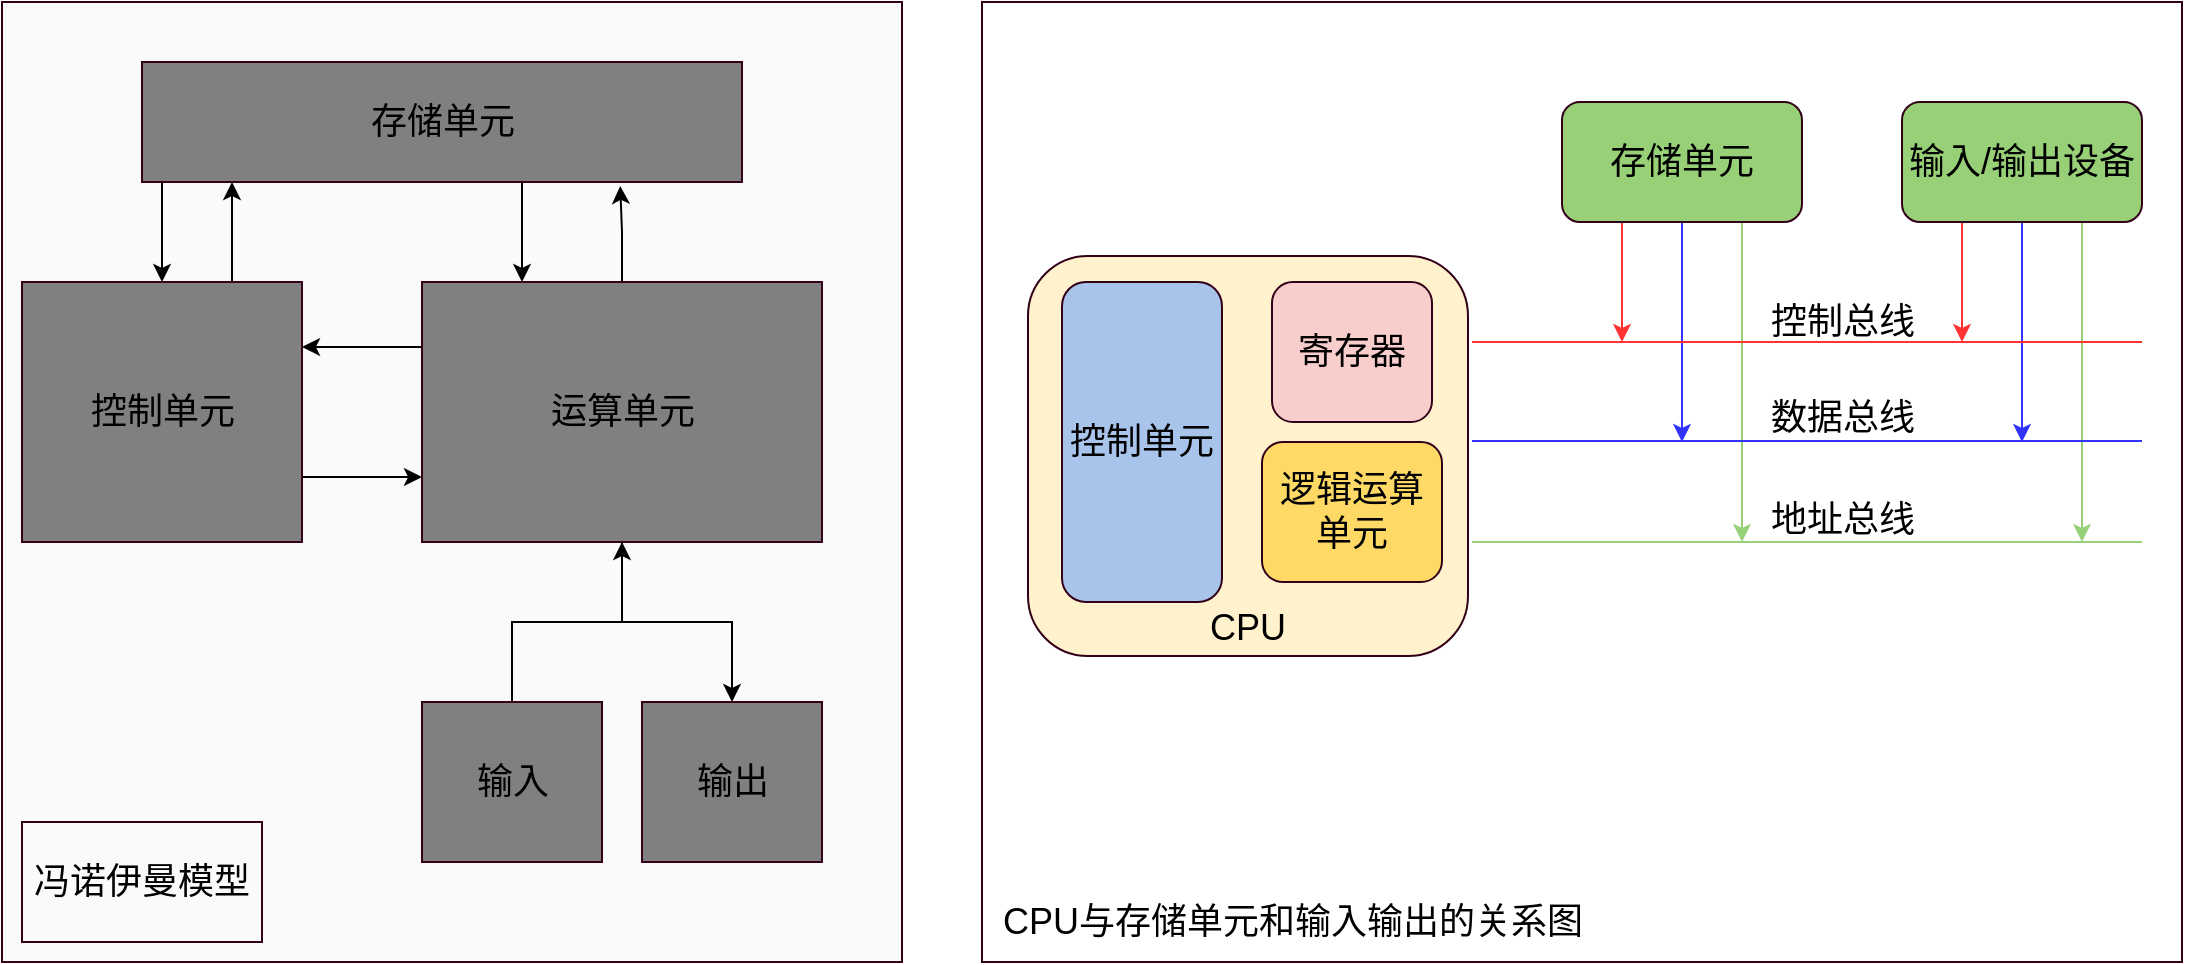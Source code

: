 <mxfile version="20.4.2" type="github">
  <diagram id="MP1DGGIDWMFPpnM0zEEc" name="第 1 页">
    <mxGraphModel dx="826" dy="1536" grid="1" gridSize="10" guides="1" tooltips="1" connect="1" arrows="1" fold="1" page="1" pageScale="1" pageWidth="4681" pageHeight="3300" math="0" shadow="0">
      <root>
        <mxCell id="0" />
        <mxCell id="1" parent="0" />
        <mxCell id="hRuU8vP-oVaZ0_8j_ZDT-45" value="" style="rounded=0;whiteSpace=wrap;html=1;strokeColor=#33001A;fontSize=18;fillColor=#FFFFFF;" vertex="1" parent="1">
          <mxGeometry x="500" y="10" width="600" height="480" as="geometry" />
        </mxCell>
        <mxCell id="hRuU8vP-oVaZ0_8j_ZDT-22" value="" style="rounded=0;whiteSpace=wrap;html=1;strokeColor=#33001A;fontSize=18;fillColor=#FAFAFA;" vertex="1" parent="1">
          <mxGeometry x="10" y="10" width="450" height="480" as="geometry" />
        </mxCell>
        <mxCell id="hRuU8vP-oVaZ0_8j_ZDT-11" style="edgeStyle=orthogonalEdgeStyle;rounded=0;orthogonalLoop=1;jettySize=auto;html=1;exitX=0.25;exitY=1;exitDx=0;exitDy=0;entryX=0.5;entryY=0;entryDx=0;entryDy=0;fontSize=18;" edge="1" parent="1" source="hRuU8vP-oVaZ0_8j_ZDT-5" target="hRuU8vP-oVaZ0_8j_ZDT-6">
          <mxGeometry relative="1" as="geometry">
            <Array as="points">
              <mxPoint x="90" y="100" />
            </Array>
          </mxGeometry>
        </mxCell>
        <mxCell id="hRuU8vP-oVaZ0_8j_ZDT-17" style="edgeStyle=orthogonalEdgeStyle;rounded=0;orthogonalLoop=1;jettySize=auto;html=1;exitX=0.5;exitY=1;exitDx=0;exitDy=0;entryX=0.25;entryY=0;entryDx=0;entryDy=0;fontSize=18;" edge="1" parent="1" source="hRuU8vP-oVaZ0_8j_ZDT-5" target="hRuU8vP-oVaZ0_8j_ZDT-7">
          <mxGeometry relative="1" as="geometry">
            <Array as="points">
              <mxPoint x="270" y="100" />
            </Array>
          </mxGeometry>
        </mxCell>
        <mxCell id="hRuU8vP-oVaZ0_8j_ZDT-5" value="&lt;font style=&quot;font-size: 18px;&quot;&gt;存储单元&lt;/font&gt;" style="html=1;dashed=0;whitespace=wrap;strokeColor=#33001A;fillColor=#808080;" vertex="1" parent="1">
          <mxGeometry x="80" y="40" width="300" height="60" as="geometry" />
        </mxCell>
        <mxCell id="hRuU8vP-oVaZ0_8j_ZDT-13" style="edgeStyle=orthogonalEdgeStyle;rounded=0;orthogonalLoop=1;jettySize=auto;html=1;exitX=0.75;exitY=0;exitDx=0;exitDy=0;entryX=0.15;entryY=1;entryDx=0;entryDy=0;entryPerimeter=0;fontSize=18;" edge="1" parent="1" source="hRuU8vP-oVaZ0_8j_ZDT-6" target="hRuU8vP-oVaZ0_8j_ZDT-5">
          <mxGeometry relative="1" as="geometry" />
        </mxCell>
        <mxCell id="hRuU8vP-oVaZ0_8j_ZDT-21" style="edgeStyle=orthogonalEdgeStyle;rounded=0;orthogonalLoop=1;jettySize=auto;html=1;exitX=1;exitY=0.75;exitDx=0;exitDy=0;entryX=0;entryY=0.75;entryDx=0;entryDy=0;fontSize=18;" edge="1" parent="1" source="hRuU8vP-oVaZ0_8j_ZDT-6" target="hRuU8vP-oVaZ0_8j_ZDT-7">
          <mxGeometry relative="1" as="geometry" />
        </mxCell>
        <mxCell id="hRuU8vP-oVaZ0_8j_ZDT-6" value="&lt;font style=&quot;font-size: 18px;&quot;&gt;控制单元&lt;/font&gt;" style="html=1;dashed=0;whitespace=wrap;strokeColor=#33001A;fillColor=#808080;" vertex="1" parent="1">
          <mxGeometry x="20" y="150" width="140" height="130" as="geometry" />
        </mxCell>
        <mxCell id="hRuU8vP-oVaZ0_8j_ZDT-16" style="edgeStyle=orthogonalEdgeStyle;rounded=0;orthogonalLoop=1;jettySize=auto;html=1;exitX=0.5;exitY=0;exitDx=0;exitDy=0;entryX=0.797;entryY=1.033;entryDx=0;entryDy=0;entryPerimeter=0;fontSize=18;" edge="1" parent="1" source="hRuU8vP-oVaZ0_8j_ZDT-7" target="hRuU8vP-oVaZ0_8j_ZDT-5">
          <mxGeometry relative="1" as="geometry" />
        </mxCell>
        <mxCell id="hRuU8vP-oVaZ0_8j_ZDT-19" style="edgeStyle=orthogonalEdgeStyle;rounded=0;orthogonalLoop=1;jettySize=auto;html=1;exitX=0.5;exitY=1;exitDx=0;exitDy=0;entryX=0.5;entryY=0;entryDx=0;entryDy=0;fontSize=18;" edge="1" parent="1" source="hRuU8vP-oVaZ0_8j_ZDT-7" target="hRuU8vP-oVaZ0_8j_ZDT-10">
          <mxGeometry relative="1" as="geometry" />
        </mxCell>
        <mxCell id="hRuU8vP-oVaZ0_8j_ZDT-20" style="edgeStyle=orthogonalEdgeStyle;rounded=0;orthogonalLoop=1;jettySize=auto;html=1;exitX=0;exitY=0.25;exitDx=0;exitDy=0;entryX=1;entryY=0.25;entryDx=0;entryDy=0;fontSize=18;" edge="1" parent="1" source="hRuU8vP-oVaZ0_8j_ZDT-7" target="hRuU8vP-oVaZ0_8j_ZDT-6">
          <mxGeometry relative="1" as="geometry" />
        </mxCell>
        <mxCell id="hRuU8vP-oVaZ0_8j_ZDT-7" value="&lt;font style=&quot;font-size: 18px;&quot;&gt;运算单元&lt;/font&gt;" style="html=1;dashed=0;whitespace=wrap;strokeColor=#33001A;fillColor=#808080;" vertex="1" parent="1">
          <mxGeometry x="220" y="150" width="200" height="130" as="geometry" />
        </mxCell>
        <mxCell id="hRuU8vP-oVaZ0_8j_ZDT-18" style="edgeStyle=orthogonalEdgeStyle;rounded=0;orthogonalLoop=1;jettySize=auto;html=1;exitX=0.5;exitY=0;exitDx=0;exitDy=0;entryX=0.5;entryY=1;entryDx=0;entryDy=0;fontSize=18;" edge="1" parent="1" source="hRuU8vP-oVaZ0_8j_ZDT-8" target="hRuU8vP-oVaZ0_8j_ZDT-7">
          <mxGeometry relative="1" as="geometry">
            <Array as="points">
              <mxPoint x="265" y="320" />
              <mxPoint x="320" y="320" />
            </Array>
          </mxGeometry>
        </mxCell>
        <mxCell id="hRuU8vP-oVaZ0_8j_ZDT-8" value="&lt;font style=&quot;font-size: 18px;&quot;&gt;输入&lt;/font&gt;" style="html=1;dashed=0;whitespace=wrap;strokeColor=#33001A;fillColor=#808080;" vertex="1" parent="1">
          <mxGeometry x="220" y="360" width="90" height="80" as="geometry" />
        </mxCell>
        <mxCell id="hRuU8vP-oVaZ0_8j_ZDT-10" value="&lt;font style=&quot;font-size: 18px;&quot;&gt;输出&lt;/font&gt;" style="html=1;dashed=0;whitespace=wrap;strokeColor=#33001A;fillColor=#808080;" vertex="1" parent="1">
          <mxGeometry x="330" y="360" width="90" height="80" as="geometry" />
        </mxCell>
        <mxCell id="hRuU8vP-oVaZ0_8j_ZDT-23" value="冯诺伊曼模型" style="rounded=0;whiteSpace=wrap;html=1;strokeColor=#33001A;fontSize=18;fillColor=#FAFAFA;" vertex="1" parent="1">
          <mxGeometry x="20" y="420" width="120" height="60" as="geometry" />
        </mxCell>
        <mxCell id="hRuU8vP-oVaZ0_8j_ZDT-25" value="&lt;br&gt;&lt;br&gt;&lt;br&gt;&lt;br&gt;&lt;br&gt;&lt;br&gt;&lt;br&gt;&lt;br&gt;CPU" style="rounded=1;whiteSpace=wrap;html=1;strokeColor=#33001A;fontSize=18;fillColor=#FFF2CC;" vertex="1" parent="1">
          <mxGeometry x="523" y="137" width="220" height="200" as="geometry" />
        </mxCell>
        <mxCell id="hRuU8vP-oVaZ0_8j_ZDT-26" value="逻辑运算单元" style="rounded=1;whiteSpace=wrap;html=1;strokeColor=#33001A;fontSize=18;fillColor=#FFD966;" vertex="1" parent="1">
          <mxGeometry x="640" y="230" width="90" height="70" as="geometry" />
        </mxCell>
        <mxCell id="hRuU8vP-oVaZ0_8j_ZDT-27" value="控制单元" style="rounded=1;whiteSpace=wrap;html=1;strokeColor=#33001A;fontSize=18;fillColor=#A9C4EB;" vertex="1" parent="1">
          <mxGeometry x="540" y="150" width="80" height="160" as="geometry" />
        </mxCell>
        <mxCell id="hRuU8vP-oVaZ0_8j_ZDT-28" value="寄存器" style="rounded=1;whiteSpace=wrap;html=1;strokeColor=#33001A;fontSize=18;fillColor=#F8CECC;" vertex="1" parent="1">
          <mxGeometry x="645" y="150" width="80" height="70" as="geometry" />
        </mxCell>
        <mxCell id="hRuU8vP-oVaZ0_8j_ZDT-34" style="edgeStyle=orthogonalEdgeStyle;rounded=0;orthogonalLoop=1;jettySize=auto;html=1;exitX=0.25;exitY=1;exitDx=0;exitDy=0;fontSize=18;fillColor=#3333FF;strokeColor=#FF3333;" edge="1" parent="1" source="hRuU8vP-oVaZ0_8j_ZDT-29">
          <mxGeometry relative="1" as="geometry">
            <mxPoint x="820" y="180" as="targetPoint" />
          </mxGeometry>
        </mxCell>
        <mxCell id="hRuU8vP-oVaZ0_8j_ZDT-35" style="edgeStyle=orthogonalEdgeStyle;rounded=0;orthogonalLoop=1;jettySize=auto;html=1;exitX=0.5;exitY=1;exitDx=0;exitDy=0;fontSize=18;fillColor=#3333FF;strokeColor=#3333FF;" edge="1" parent="1" source="hRuU8vP-oVaZ0_8j_ZDT-29">
          <mxGeometry relative="1" as="geometry">
            <mxPoint x="850" y="230" as="targetPoint" />
          </mxGeometry>
        </mxCell>
        <mxCell id="hRuU8vP-oVaZ0_8j_ZDT-36" style="edgeStyle=orthogonalEdgeStyle;rounded=0;orthogonalLoop=1;jettySize=auto;html=1;exitX=0.75;exitY=1;exitDx=0;exitDy=0;fontSize=18;fillColor=#3333FF;strokeColor=#97D077;" edge="1" parent="1" source="hRuU8vP-oVaZ0_8j_ZDT-29">
          <mxGeometry relative="1" as="geometry">
            <mxPoint x="880" y="280" as="targetPoint" />
          </mxGeometry>
        </mxCell>
        <mxCell id="hRuU8vP-oVaZ0_8j_ZDT-29" value="存储单元" style="rounded=1;whiteSpace=wrap;html=1;strokeColor=#33001A;fontSize=18;fillColor=#97D077;" vertex="1" parent="1">
          <mxGeometry x="790" y="60" width="120" height="60" as="geometry" />
        </mxCell>
        <mxCell id="hRuU8vP-oVaZ0_8j_ZDT-37" style="edgeStyle=orthogonalEdgeStyle;rounded=0;orthogonalLoop=1;jettySize=auto;html=1;exitX=0.25;exitY=1;exitDx=0;exitDy=0;fontSize=18;fillColor=#3333FF;strokeColor=#FF3333;" edge="1" parent="1" source="hRuU8vP-oVaZ0_8j_ZDT-30">
          <mxGeometry relative="1" as="geometry">
            <mxPoint x="990" y="180" as="targetPoint" />
          </mxGeometry>
        </mxCell>
        <mxCell id="hRuU8vP-oVaZ0_8j_ZDT-38" style="edgeStyle=orthogonalEdgeStyle;rounded=0;orthogonalLoop=1;jettySize=auto;html=1;exitX=0.5;exitY=1;exitDx=0;exitDy=0;fontSize=18;fillColor=#3333FF;strokeColor=#3333FF;" edge="1" parent="1" source="hRuU8vP-oVaZ0_8j_ZDT-30">
          <mxGeometry relative="1" as="geometry">
            <mxPoint x="1020" y="230" as="targetPoint" />
          </mxGeometry>
        </mxCell>
        <mxCell id="hRuU8vP-oVaZ0_8j_ZDT-39" style="edgeStyle=orthogonalEdgeStyle;rounded=0;orthogonalLoop=1;jettySize=auto;html=1;exitX=0.75;exitY=1;exitDx=0;exitDy=0;fontSize=18;fillColor=#3333FF;strokeColor=#97D077;" edge="1" parent="1" source="hRuU8vP-oVaZ0_8j_ZDT-30">
          <mxGeometry relative="1" as="geometry">
            <mxPoint x="1050" y="280" as="targetPoint" />
          </mxGeometry>
        </mxCell>
        <mxCell id="hRuU8vP-oVaZ0_8j_ZDT-30" value="输入/输出设备" style="rounded=1;whiteSpace=wrap;html=1;strokeColor=#33001A;fontSize=18;fillColor=#97D077;" vertex="1" parent="1">
          <mxGeometry x="960" y="60" width="120" height="60" as="geometry" />
        </mxCell>
        <mxCell id="hRuU8vP-oVaZ0_8j_ZDT-31" value="" style="endArrow=none;html=1;rounded=0;fontSize=18;exitX=1.009;exitY=0.215;exitDx=0;exitDy=0;exitPerimeter=0;fillColor=#EA6B66;strokeColor=#FF3333;" edge="1" parent="1" source="hRuU8vP-oVaZ0_8j_ZDT-25">
          <mxGeometry width="50" height="50" relative="1" as="geometry">
            <mxPoint x="810" y="340" as="sourcePoint" />
            <mxPoint x="1080" y="180" as="targetPoint" />
          </mxGeometry>
        </mxCell>
        <mxCell id="hRuU8vP-oVaZ0_8j_ZDT-32" value="" style="endArrow=none;html=1;rounded=0;fontSize=18;exitX=1.009;exitY=0.215;exitDx=0;exitDy=0;exitPerimeter=0;fillColor=#3333FF;strokeColor=#3333FF;" edge="1" parent="1">
          <mxGeometry width="50" height="50" relative="1" as="geometry">
            <mxPoint x="744.98" y="229.5" as="sourcePoint" />
            <mxPoint x="1080" y="229.5" as="targetPoint" />
          </mxGeometry>
        </mxCell>
        <mxCell id="hRuU8vP-oVaZ0_8j_ZDT-33" value="" style="endArrow=none;html=1;rounded=0;fontSize=18;exitX=1.009;exitY=0.215;exitDx=0;exitDy=0;exitPerimeter=0;strokeColor=#97D077;" edge="1" parent="1">
          <mxGeometry width="50" height="50" relative="1" as="geometry">
            <mxPoint x="744.98" y="280" as="sourcePoint" />
            <mxPoint x="1080" y="280" as="targetPoint" />
          </mxGeometry>
        </mxCell>
        <mxCell id="hRuU8vP-oVaZ0_8j_ZDT-41" value="控制总线" style="text;html=1;align=center;verticalAlign=middle;resizable=0;points=[];autosize=1;strokeColor=none;fillColor=none;fontSize=18;" vertex="1" parent="1">
          <mxGeometry x="880" y="150" width="100" height="40" as="geometry" />
        </mxCell>
        <mxCell id="hRuU8vP-oVaZ0_8j_ZDT-42" value="数据总线" style="text;html=1;align=center;verticalAlign=middle;resizable=0;points=[];autosize=1;strokeColor=none;fillColor=none;fontSize=18;" vertex="1" parent="1">
          <mxGeometry x="880" y="198" width="100" height="40" as="geometry" />
        </mxCell>
        <mxCell id="hRuU8vP-oVaZ0_8j_ZDT-43" value="地址总线" style="text;html=1;align=center;verticalAlign=middle;resizable=0;points=[];autosize=1;strokeColor=none;fillColor=none;fontSize=18;" vertex="1" parent="1">
          <mxGeometry x="880" y="249" width="100" height="40" as="geometry" />
        </mxCell>
        <mxCell id="hRuU8vP-oVaZ0_8j_ZDT-46" value="CPU与存储单元和输入输出的关系图" style="text;html=1;align=center;verticalAlign=middle;resizable=0;points=[];autosize=1;strokeColor=none;fillColor=none;fontSize=18;" vertex="1" parent="1">
          <mxGeometry x="500" y="450" width="310" height="40" as="geometry" />
        </mxCell>
      </root>
    </mxGraphModel>
  </diagram>
</mxfile>
